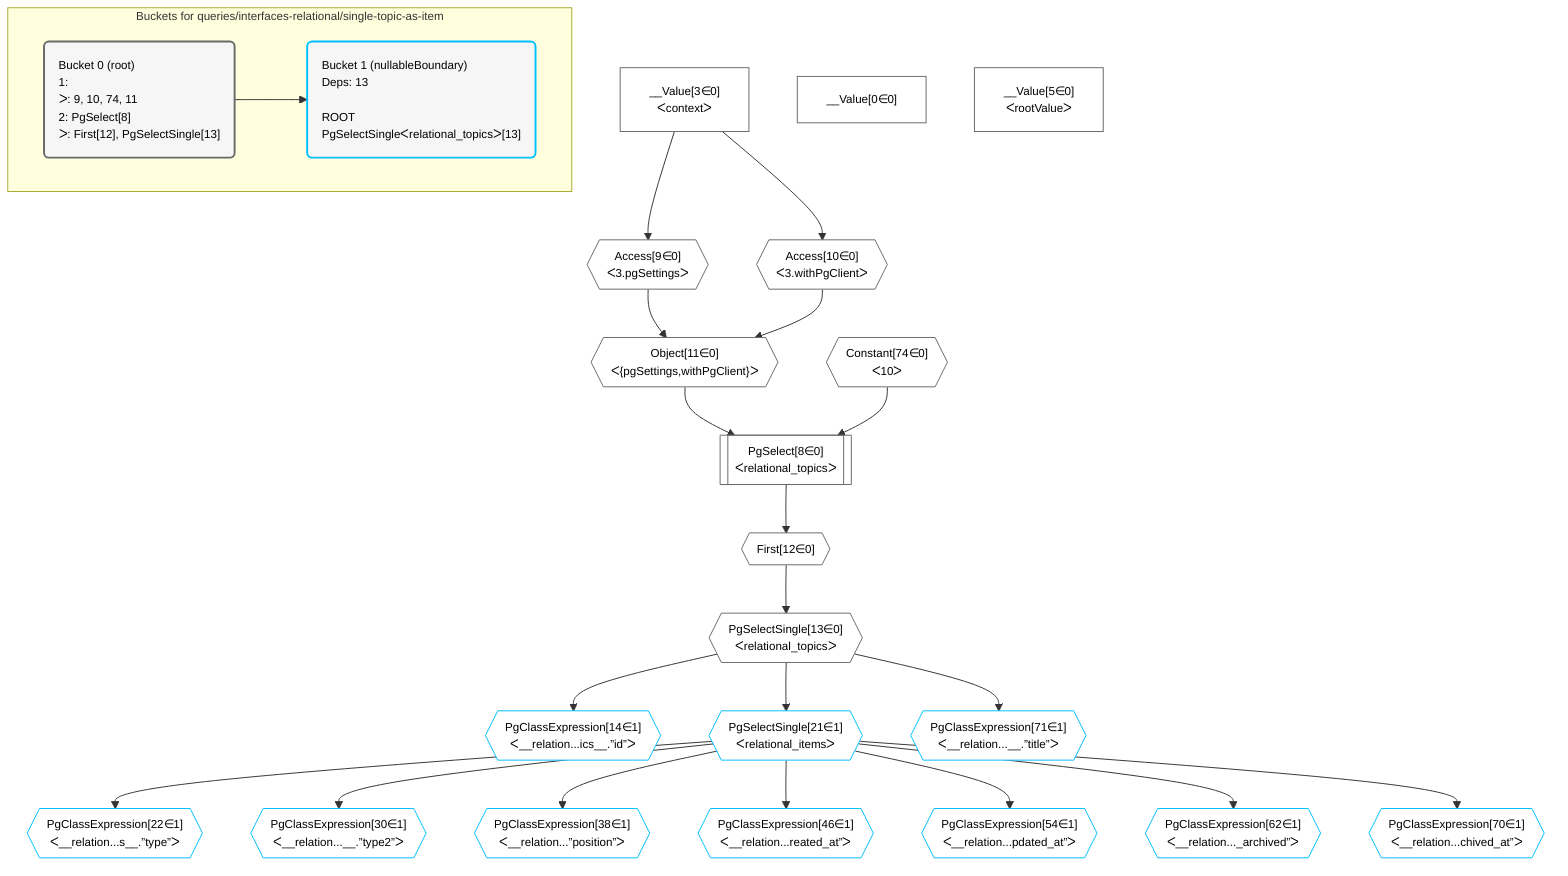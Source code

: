 %%{init: {'themeVariables': { 'fontSize': '12px'}}}%%
graph TD
    classDef path fill:#eee,stroke:#000,color:#000
    classDef plan fill:#fff,stroke-width:1px,color:#000
    classDef itemplan fill:#fff,stroke-width:2px,color:#000
    classDef unbatchedplan fill:#dff,stroke-width:1px,color:#000
    classDef sideeffectplan fill:#fcc,stroke-width:2px,color:#000
    classDef bucket fill:#f6f6f6,color:#000,stroke-width:2px,text-align:left


    %% plan dependencies
    Object11{{"Object[11∈0]<br />ᐸ{pgSettings,withPgClient}ᐳ"}}:::plan
    Access9{{"Access[9∈0]<br />ᐸ3.pgSettingsᐳ"}}:::plan
    Access10{{"Access[10∈0]<br />ᐸ3.withPgClientᐳ"}}:::plan
    Access9 & Access10 --> Object11
    PgSelect8[["PgSelect[8∈0]<br />ᐸrelational_topicsᐳ"]]:::plan
    Constant74{{"Constant[74∈0]<br />ᐸ10ᐳ"}}:::plan
    Object11 & Constant74 --> PgSelect8
    __Value3["__Value[3∈0]<br />ᐸcontextᐳ"]:::plan
    __Value3 --> Access9
    __Value3 --> Access10
    First12{{"First[12∈0]"}}:::plan
    PgSelect8 --> First12
    PgSelectSingle13{{"PgSelectSingle[13∈0]<br />ᐸrelational_topicsᐳ"}}:::plan
    First12 --> PgSelectSingle13
    __Value0["__Value[0∈0]"]:::plan
    __Value5["__Value[5∈0]<br />ᐸrootValueᐳ"]:::plan
    PgClassExpression14{{"PgClassExpression[14∈1]<br />ᐸ__relation...ics__.”id”ᐳ"}}:::plan
    PgSelectSingle13 --> PgClassExpression14
    PgSelectSingle21{{"PgSelectSingle[21∈1]<br />ᐸrelational_itemsᐳ"}}:::plan
    PgSelectSingle13 --> PgSelectSingle21
    PgClassExpression22{{"PgClassExpression[22∈1]<br />ᐸ__relation...s__.”type”ᐳ"}}:::plan
    PgSelectSingle21 --> PgClassExpression22
    PgClassExpression30{{"PgClassExpression[30∈1]<br />ᐸ__relation...__.”type2”ᐳ"}}:::plan
    PgSelectSingle21 --> PgClassExpression30
    PgClassExpression38{{"PgClassExpression[38∈1]<br />ᐸ__relation...”position”ᐳ"}}:::plan
    PgSelectSingle21 --> PgClassExpression38
    PgClassExpression46{{"PgClassExpression[46∈1]<br />ᐸ__relation...reated_at”ᐳ"}}:::plan
    PgSelectSingle21 --> PgClassExpression46
    PgClassExpression54{{"PgClassExpression[54∈1]<br />ᐸ__relation...pdated_at”ᐳ"}}:::plan
    PgSelectSingle21 --> PgClassExpression54
    PgClassExpression62{{"PgClassExpression[62∈1]<br />ᐸ__relation..._archived”ᐳ"}}:::plan
    PgSelectSingle21 --> PgClassExpression62
    PgClassExpression70{{"PgClassExpression[70∈1]<br />ᐸ__relation...chived_at”ᐳ"}}:::plan
    PgSelectSingle21 --> PgClassExpression70
    PgClassExpression71{{"PgClassExpression[71∈1]<br />ᐸ__relation...__.”title”ᐳ"}}:::plan
    PgSelectSingle13 --> PgClassExpression71

    %% define steps

    subgraph "Buckets for queries/interfaces-relational/single-topic-as-item"
    Bucket0("Bucket 0 (root)<br />1: <br />ᐳ: 9, 10, 74, 11<br />2: PgSelect[8]<br />ᐳ: First[12], PgSelectSingle[13]"):::bucket
    classDef bucket0 stroke:#696969
    class Bucket0,__Value0,__Value3,__Value5,PgSelect8,Access9,Access10,Object11,First12,PgSelectSingle13,Constant74 bucket0
    Bucket1("Bucket 1 (nullableBoundary)<br />Deps: 13<br /><br />ROOT PgSelectSingleᐸrelational_topicsᐳ[13]"):::bucket
    classDef bucket1 stroke:#00bfff
    class Bucket1,PgClassExpression14,PgSelectSingle21,PgClassExpression22,PgClassExpression30,PgClassExpression38,PgClassExpression46,PgClassExpression54,PgClassExpression62,PgClassExpression70,PgClassExpression71 bucket1
    Bucket0 --> Bucket1
    end